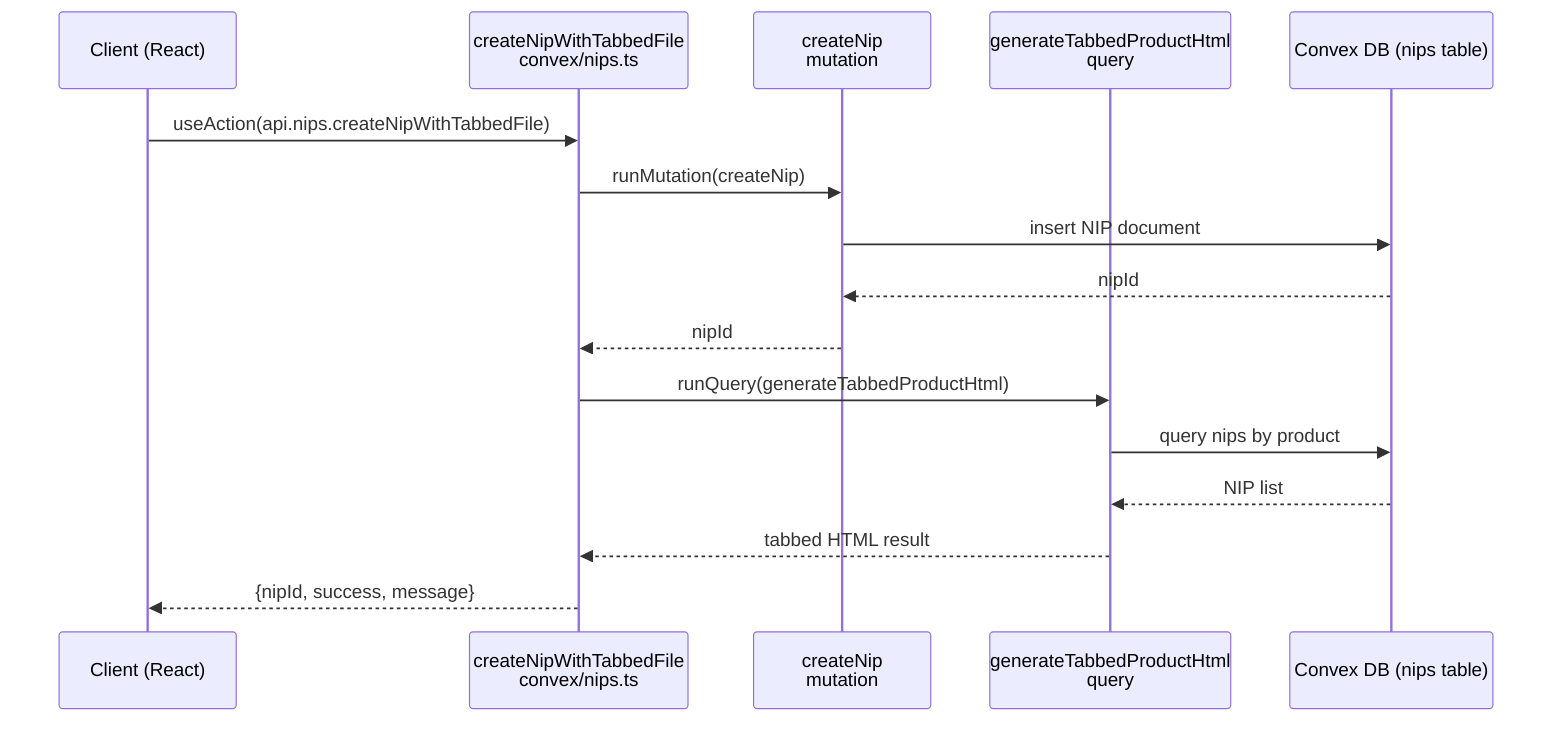 sequenceDiagram
    participant C as Client (React)
    participant A as createNipWithTabbedFile<br/>convex/nips.ts
    participant M as createNip<br/>mutation
    participant Q as generateTabbedProductHtml<br/>query
    participant DB as Convex DB (nips table)

    C->>A: useAction(api.nips.createNipWithTabbedFile)
    A->>M: runMutation(createNip)
    M->>DB: insert NIP document
    DB-->>M: nipId
    M-->>A: nipId
    A->>Q: runQuery(generateTabbedProductHtml)
    Q->>DB: query nips by product
    DB-->>Q: NIP list
    Q-->>A: tabbed HTML result
    A-->>C: {nipId, success, message}